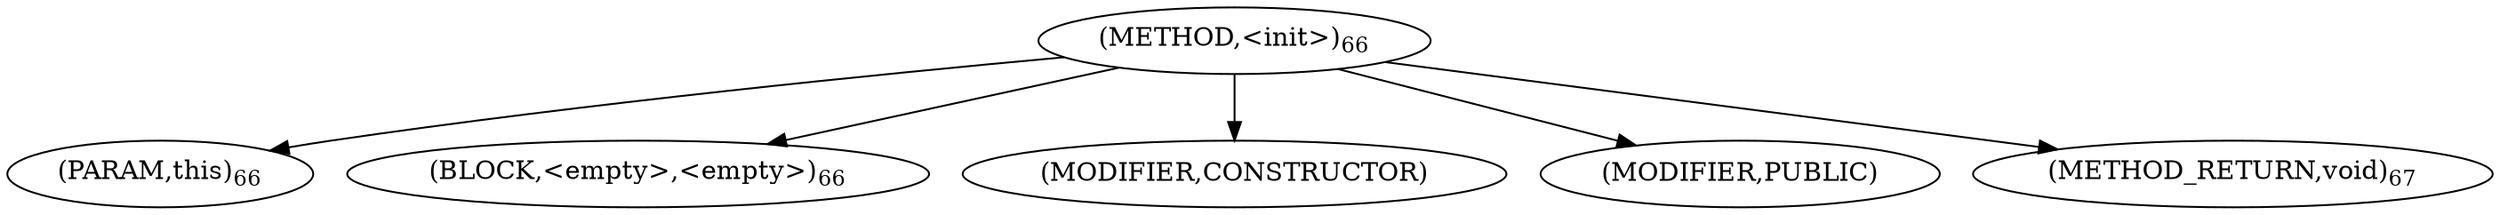 digraph "&lt;init&gt;" {  
"170" [label = <(METHOD,&lt;init&gt;)<SUB>66</SUB>> ]
"171" [label = <(PARAM,this)<SUB>66</SUB>> ]
"172" [label = <(BLOCK,&lt;empty&gt;,&lt;empty&gt;)<SUB>66</SUB>> ]
"173" [label = <(MODIFIER,CONSTRUCTOR)> ]
"174" [label = <(MODIFIER,PUBLIC)> ]
"175" [label = <(METHOD_RETURN,void)<SUB>67</SUB>> ]
  "170" -> "171" 
  "170" -> "172" 
  "170" -> "173" 
  "170" -> "174" 
  "170" -> "175" 
}
